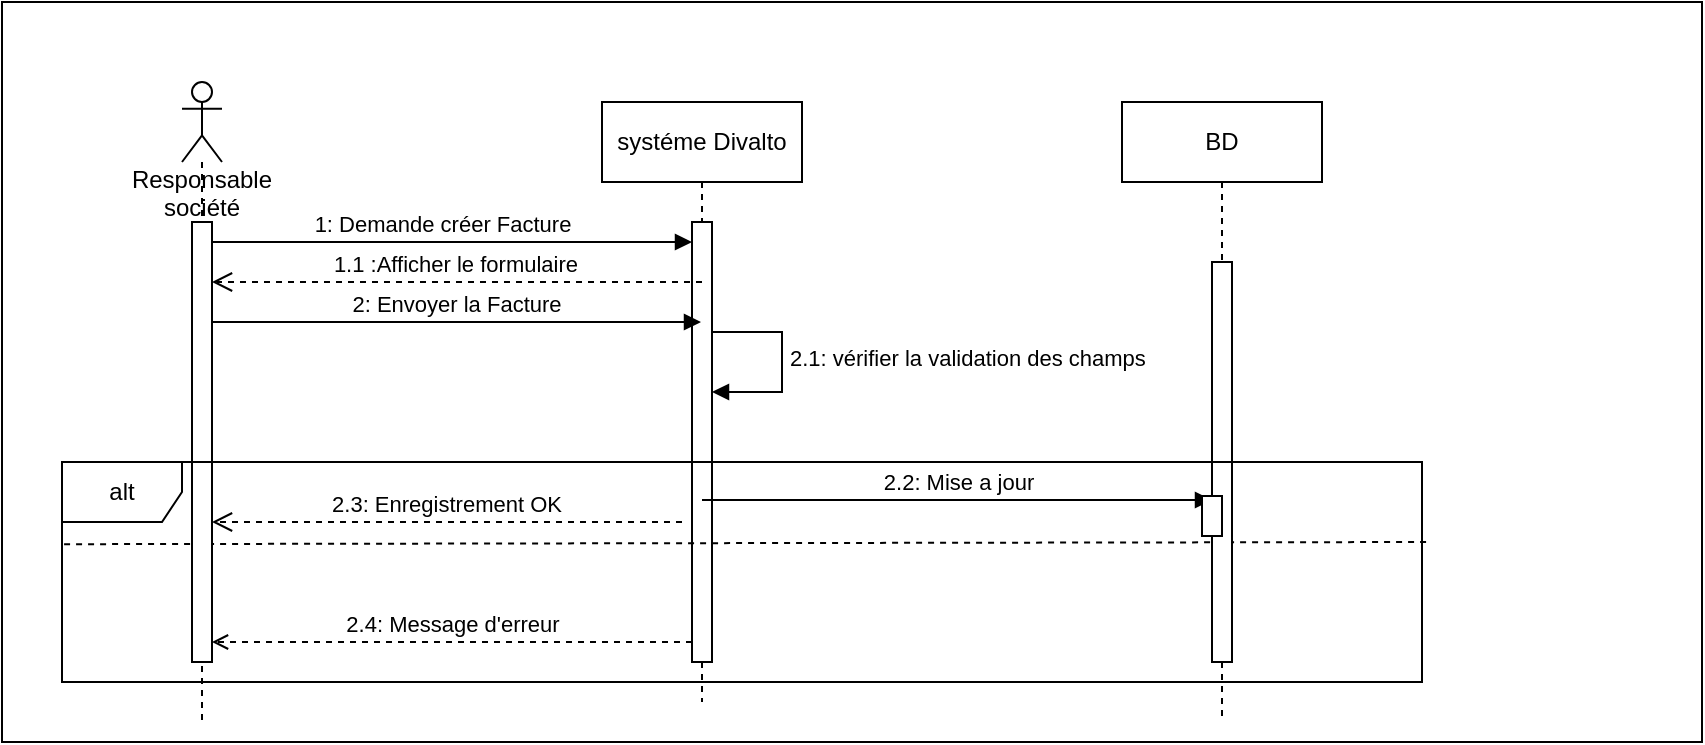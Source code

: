 <mxfile version="21.6.6" type="github">
  <diagram name="Page-1" id="SkSG1tXhpvtN0tLj1Buv">
    <mxGraphModel dx="880" dy="446" grid="1" gridSize="10" guides="1" tooltips="1" connect="1" arrows="1" fold="1" page="1" pageScale="1" pageWidth="827" pageHeight="1169" math="0" shadow="0">
      <root>
        <mxCell id="0" />
        <mxCell id="1" parent="0" />
        <mxCell id="8-lFnnxqB2CqIMOXdD_a-1" value="" style="rounded=0;whiteSpace=wrap;html=1;" parent="1" vertex="1">
          <mxGeometry width="850" height="370" as="geometry" />
        </mxCell>
        <mxCell id="8-lFnnxqB2CqIMOXdD_a-2" value="systéme Divalto" style="shape=umlLifeline;perimeter=lifelinePerimeter;whiteSpace=wrap;html=1;container=0;dropTarget=0;collapsible=0;recursiveResize=0;outlineConnect=0;portConstraint=eastwest;newEdgeStyle={&quot;edgeStyle&quot;:&quot;elbowEdgeStyle&quot;,&quot;elbow&quot;:&quot;vertical&quot;,&quot;curved&quot;:0,&quot;rounded&quot;:0};" parent="1" vertex="1">
          <mxGeometry x="300" y="50" width="100" height="300" as="geometry" />
        </mxCell>
        <mxCell id="8-lFnnxqB2CqIMOXdD_a-21" value="2.1: vérifier la validation des champs" style="html=1;align=left;spacingLeft=2;endArrow=block;rounded=0;edgeStyle=orthogonalEdgeStyle;curved=0;rounded=0;" parent="8-lFnnxqB2CqIMOXdD_a-2" edge="1">
          <mxGeometry relative="1" as="geometry">
            <mxPoint x="50" y="115" as="sourcePoint" />
            <Array as="points">
              <mxPoint x="90" y="115" />
              <mxPoint x="90" y="145" />
            </Array>
            <mxPoint x="55" y="145" as="targetPoint" />
          </mxGeometry>
        </mxCell>
        <mxCell id="8-lFnnxqB2CqIMOXdD_a-3" value="" style="html=1;points=[];perimeter=orthogonalPerimeter;outlineConnect=0;targetShapes=umlLifeline;portConstraint=eastwest;newEdgeStyle={&quot;edgeStyle&quot;:&quot;elbowEdgeStyle&quot;,&quot;elbow&quot;:&quot;vertical&quot;,&quot;curved&quot;:0,&quot;rounded&quot;:0};" parent="8-lFnnxqB2CqIMOXdD_a-2" vertex="1">
          <mxGeometry x="45" y="60" width="10" height="220" as="geometry" />
        </mxCell>
        <mxCell id="8-lFnnxqB2CqIMOXdD_a-4" value="1: Demande créer Facture" style="html=1;verticalAlign=bottom;endArrow=block;edgeStyle=elbowEdgeStyle;elbow=vertical;curved=0;rounded=0;" parent="1" target="8-lFnnxqB2CqIMOXdD_a-3" edge="1">
          <mxGeometry relative="1" as="geometry">
            <mxPoint x="95" y="120" as="sourcePoint" />
            <Array as="points">
              <mxPoint x="180" y="120" />
            </Array>
            <mxPoint as="offset" />
          </mxGeometry>
        </mxCell>
        <mxCell id="8-lFnnxqB2CqIMOXdD_a-5" value="" style="html=1;verticalAlign=bottom;endArrow=none;dashed=1;endSize=8;elbow=vertical;rounded=0;entryX=0;entryY=0.455;entryDx=0;entryDy=0;entryPerimeter=0;exitX=1.003;exitY=0.445;exitDx=0;exitDy=0;exitPerimeter=0;endFill=0;" parent="1" edge="1">
          <mxGeometry relative="1" as="geometry">
            <mxPoint x="30" y="271.1" as="targetPoint" />
            <mxPoint x="712.04" y="270.0" as="sourcePoint" />
          </mxGeometry>
        </mxCell>
        <mxCell id="8-lFnnxqB2CqIMOXdD_a-6" value="2: Envoyer la Facture" style="html=1;verticalAlign=bottom;endArrow=block;edgeStyle=elbowEdgeStyle;elbow=vertical;curved=0;rounded=0;" parent="1" source="8-lFnnxqB2CqIMOXdD_a-8" target="8-lFnnxqB2CqIMOXdD_a-2" edge="1">
          <mxGeometry x="-0.001" relative="1" as="geometry">
            <mxPoint x="175" y="160" as="sourcePoint" />
            <Array as="points">
              <mxPoint x="190" y="160" />
            </Array>
            <mxPoint x="100" y="160" as="targetPoint" />
            <mxPoint as="offset" />
          </mxGeometry>
        </mxCell>
        <mxCell id="8-lFnnxqB2CqIMOXdD_a-7" value="&lt;br&gt;&lt;br&gt;&lt;br&gt;&lt;br&gt;&lt;br&gt;Responsable société" style="shape=umlLifeline;perimeter=lifelinePerimeter;whiteSpace=wrap;html=1;container=1;dropTarget=0;collapsible=0;recursiveResize=0;outlineConnect=0;portConstraint=eastwest;newEdgeStyle={&quot;edgeStyle&quot;:&quot;elbowEdgeStyle&quot;,&quot;elbow&quot;:&quot;vertical&quot;,&quot;curved&quot;:0,&quot;rounded&quot;:0};participant=umlActor;align=center;" parent="1" vertex="1">
          <mxGeometry x="90" y="40" width="20" height="320" as="geometry" />
        </mxCell>
        <mxCell id="8-lFnnxqB2CqIMOXdD_a-8" value="" style="html=1;points=[];perimeter=orthogonalPerimeter;outlineConnect=0;targetShapes=umlLifeline;portConstraint=eastwest;newEdgeStyle={&quot;edgeStyle&quot;:&quot;elbowEdgeStyle&quot;,&quot;elbow&quot;:&quot;vertical&quot;,&quot;curved&quot;:0,&quot;rounded&quot;:0};" parent="8-lFnnxqB2CqIMOXdD_a-7" vertex="1">
          <mxGeometry x="5" y="70" width="10" height="220" as="geometry" />
        </mxCell>
        <mxCell id="8-lFnnxqB2CqIMOXdD_a-9" value="BD" style="shape=umlLifeline;perimeter=lifelinePerimeter;whiteSpace=wrap;html=1;container=0;dropTarget=0;collapsible=0;recursiveResize=0;outlineConnect=0;portConstraint=eastwest;newEdgeStyle={&quot;edgeStyle&quot;:&quot;elbowEdgeStyle&quot;,&quot;elbow&quot;:&quot;vertical&quot;,&quot;curved&quot;:0,&quot;rounded&quot;:0};" parent="1" vertex="1">
          <mxGeometry x="560" y="50" width="100" height="310" as="geometry" />
        </mxCell>
        <mxCell id="8-lFnnxqB2CqIMOXdD_a-10" value="" style="html=1;points=[];perimeter=orthogonalPerimeter;outlineConnect=0;targetShapes=umlLifeline;portConstraint=eastwest;newEdgeStyle={&quot;edgeStyle&quot;:&quot;elbowEdgeStyle&quot;,&quot;elbow&quot;:&quot;vertical&quot;,&quot;curved&quot;:0,&quot;rounded&quot;:0};" parent="8-lFnnxqB2CqIMOXdD_a-9" vertex="1">
          <mxGeometry x="45" y="80" width="10" height="200" as="geometry" />
        </mxCell>
        <mxCell id="8-lFnnxqB2CqIMOXdD_a-11" value="1.1 :Afficher le formulaire&amp;nbsp;" style="html=1;verticalAlign=bottom;endArrow=open;dashed=1;endSize=8;edgeStyle=elbowEdgeStyle;elbow=vertical;curved=0;rounded=0;" parent="1" target="8-lFnnxqB2CqIMOXdD_a-8" edge="1">
          <mxGeometry relative="1" as="geometry">
            <mxPoint x="350" y="139.997" as="sourcePoint" />
            <mxPoint x="110" y="139.997" as="targetPoint" />
          </mxGeometry>
        </mxCell>
        <mxCell id="8-lFnnxqB2CqIMOXdD_a-13" value="alt" style="shape=umlFrame;whiteSpace=wrap;html=1;pointerEvents=0;" parent="1" vertex="1">
          <mxGeometry x="30" y="230" width="680" height="110" as="geometry" />
        </mxCell>
        <mxCell id="8-lFnnxqB2CqIMOXdD_a-16" value="2.3: Enregistrement OK" style="html=1;verticalAlign=bottom;endArrow=open;dashed=1;endSize=8;edgeStyle=elbowEdgeStyle;elbow=vertical;curved=0;rounded=0;" parent="1" target="8-lFnnxqB2CqIMOXdD_a-8" edge="1">
          <mxGeometry x="0.004" relative="1" as="geometry">
            <mxPoint x="340" y="260" as="sourcePoint" />
            <mxPoint x="260" y="260" as="targetPoint" />
            <mxPoint as="offset" />
          </mxGeometry>
        </mxCell>
        <mxCell id="8-lFnnxqB2CqIMOXdD_a-18" value="2.2: Mise a jour" style="html=1;verticalAlign=bottom;endArrow=block;edgeStyle=elbowEdgeStyle;elbow=horizontal;curved=0;rounded=0;" parent="1" edge="1">
          <mxGeometry width="80" relative="1" as="geometry">
            <mxPoint x="350" y="249" as="sourcePoint" />
            <mxPoint x="605" y="249" as="targetPoint" />
          </mxGeometry>
        </mxCell>
        <mxCell id="8-lFnnxqB2CqIMOXdD_a-19" value="2.4: Message d&#39;erreur" style="html=1;verticalAlign=bottom;endArrow=open;edgeStyle=elbowEdgeStyle;elbow=vertical;curved=0;rounded=0;dashed=1;endFill=0;" parent="1" source="8-lFnnxqB2CqIMOXdD_a-3" edge="1">
          <mxGeometry width="80" relative="1" as="geometry">
            <mxPoint x="340" y="320" as="sourcePoint" />
            <mxPoint x="105" y="320" as="targetPoint" />
          </mxGeometry>
        </mxCell>
        <mxCell id="8-lFnnxqB2CqIMOXdD_a-22" value="" style="html=1;points=[];perimeter=orthogonalPerimeter;outlineConnect=0;targetShapes=umlLifeline;portConstraint=eastwest;newEdgeStyle={&quot;edgeStyle&quot;:&quot;elbowEdgeStyle&quot;,&quot;elbow&quot;:&quot;vertical&quot;,&quot;curved&quot;:0,&quot;rounded&quot;:0};" parent="1" vertex="1">
          <mxGeometry x="600" y="247" width="10" height="20" as="geometry" />
        </mxCell>
      </root>
    </mxGraphModel>
  </diagram>
</mxfile>
